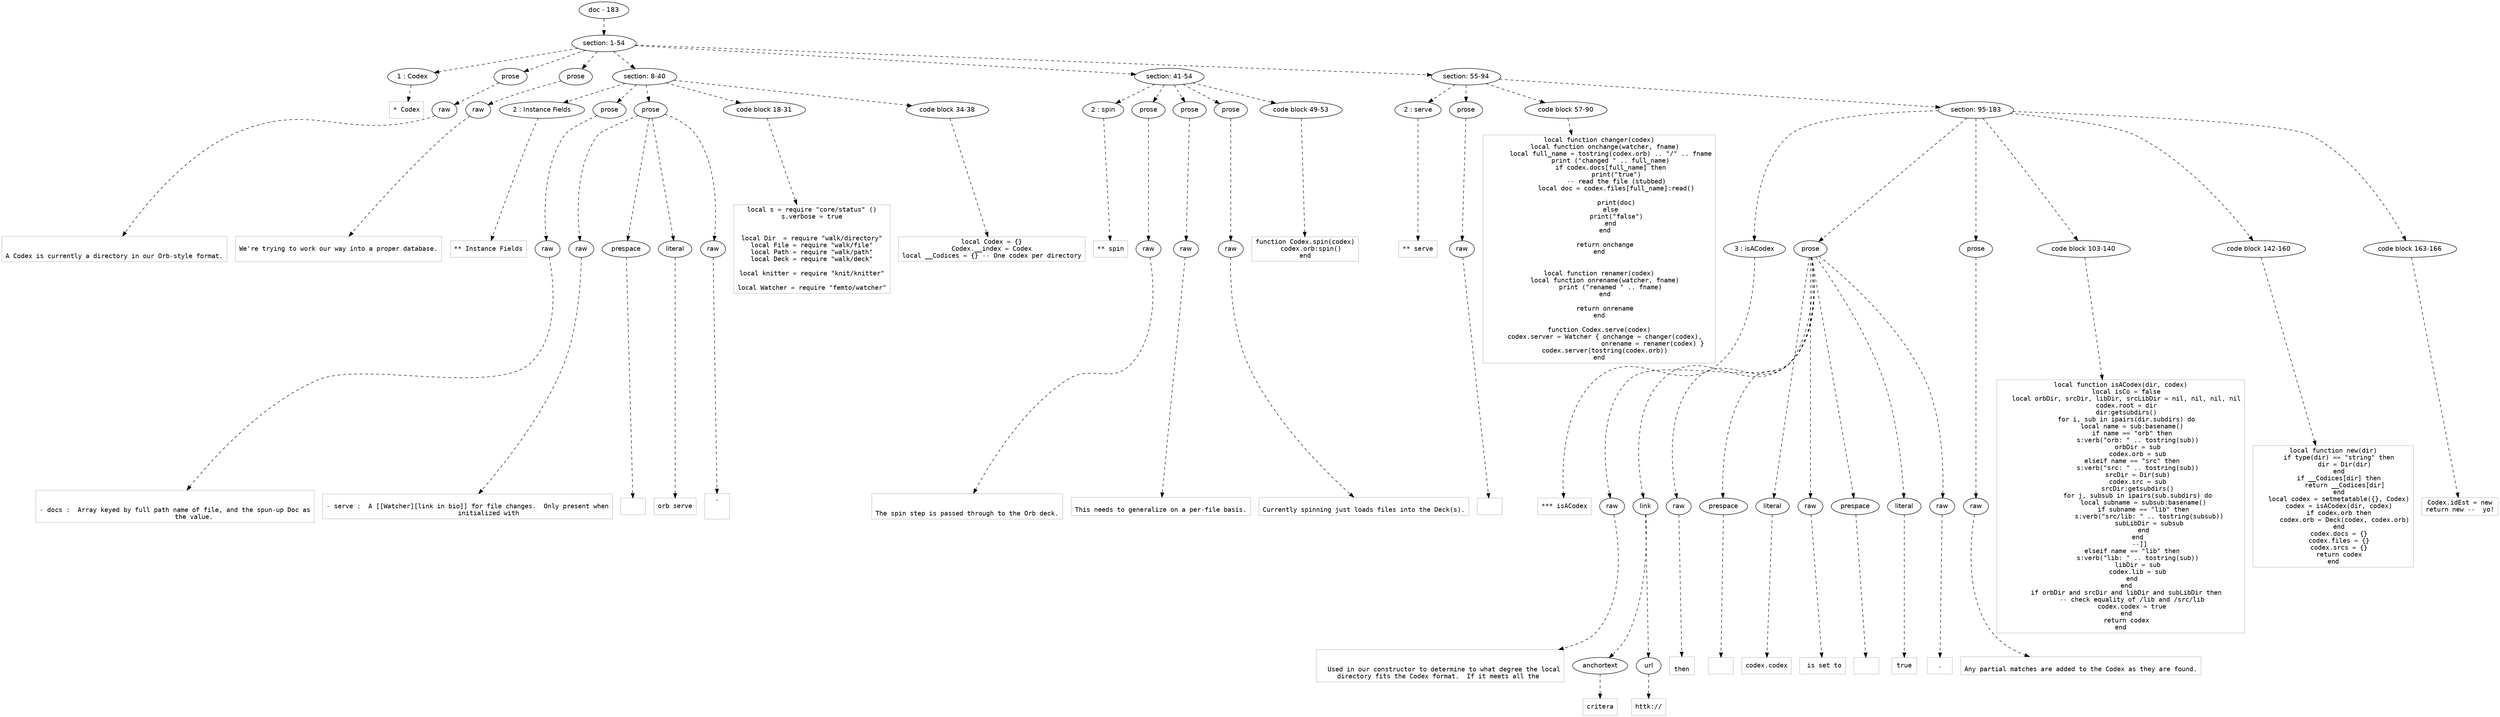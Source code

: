 digraph lpegNode {

node [fontname=Helvetica]
edge [style=dashed]

doc_0 [label="doc - 183"]


doc_0 -> { section_1}
{rank=same; section_1}

section_1 [label="section: 1-54"]


// END RANK doc_0

section_1 -> { header_2 prose_3 prose_4 section_5 section_6 section_7}
{rank=same; header_2 prose_3 prose_4 section_5 section_6 section_7}

header_2 [label="1 : Codex"]

prose_3 [label="prose"]

prose_4 [label="prose"]

section_5 [label="section: 8-40"]

section_6 [label="section: 41-54"]

section_7 [label="section: 55-94"]


// END RANK section_1

header_2 -> leaf_8
leaf_8  [color=Gray,shape=rectangle,fontname=Inconsolata,label="* Codex"]
// END RANK header_2

prose_3 -> { raw_9}
{rank=same; raw_9}

raw_9 [label="raw"]


// END RANK prose_3

raw_9 -> leaf_10
leaf_10  [color=Gray,shape=rectangle,fontname=Inconsolata,label="

A Codex is currently a directory in our Orb-style format.
"]
// END RANK raw_9

prose_4 -> { raw_11}
{rank=same; raw_11}

raw_11 [label="raw"]


// END RANK prose_4

raw_11 -> leaf_12
leaf_12  [color=Gray,shape=rectangle,fontname=Inconsolata,label="
We're trying to work our way into a proper database.

"]
// END RANK raw_11

section_5 -> { header_13 prose_14 prose_15 codeblock_16 codeblock_17}
{rank=same; header_13 prose_14 prose_15 codeblock_16 codeblock_17}

header_13 [label="2 : Instance Fields"]

prose_14 [label="prose"]

prose_15 [label="prose"]

codeblock_16 [label="code block 18-31"]

codeblock_17 [label="code block 34-38"]


// END RANK section_5

header_13 -> leaf_18
leaf_18  [color=Gray,shape=rectangle,fontname=Inconsolata,label="** Instance Fields"]
// END RANK header_13

prose_14 -> { raw_19}
{rank=same; raw_19}

raw_19 [label="raw"]


// END RANK prose_14

raw_19 -> leaf_20
leaf_20  [color=Gray,shape=rectangle,fontname=Inconsolata,label="

- docs :  Array keyed by full path name of file, and the spun-up Doc as
          the value.
"]
// END RANK raw_19

prose_15 -> { raw_21 prespace_22 literal_23 raw_24}
{rank=same; raw_21 prespace_22 literal_23 raw_24}

raw_21 [label="raw"]

prespace_22 [label="prespace"]

literal_23 [label="literal"]

raw_24 [label="raw"]


// END RANK prose_15

raw_21 -> leaf_25
leaf_25  [color=Gray,shape=rectangle,fontname=Inconsolata,label="
- serve :  A [[Watcher][link in bio]] for file changes.  Only present when
           initialized with"]
// END RANK raw_21

prespace_22 -> leaf_26
leaf_26  [color=Gray,shape=rectangle,fontname=Inconsolata,label=" "]
// END RANK prespace_22

literal_23 -> leaf_27
leaf_27  [color=Gray,shape=rectangle,fontname=Inconsolata,label="orb serve"]
// END RANK literal_23

raw_24 -> leaf_28
leaf_28  [color=Gray,shape=rectangle,fontname=Inconsolata,label=".


"]
// END RANK raw_24

codeblock_16 -> leaf_29
leaf_29  [color=Gray,shape=rectangle,fontname=Inconsolata,label="local s = require \"core/status\" ()
s.verbose = true


local Dir  = require \"walk/directory\"
local File = require \"walk/file\"
local Path = require \"walk/path\"
local Deck = require \"walk/deck\"

local knitter = require \"knit/knitter\"

local Watcher = require \"femto/watcher\""]
// END RANK codeblock_16

codeblock_17 -> leaf_30
leaf_30  [color=Gray,shape=rectangle,fontname=Inconsolata,label="local Codex = {}
Codex.__index = Codex
local __Codices = {} -- One codex per directory"]
// END RANK codeblock_17

section_6 -> { header_31 prose_32 prose_33 prose_34 codeblock_35}
{rank=same; header_31 prose_32 prose_33 prose_34 codeblock_35}

header_31 [label="2 : spin"]

prose_32 [label="prose"]

prose_33 [label="prose"]

prose_34 [label="prose"]

codeblock_35 [label="code block 49-53"]


// END RANK section_6

header_31 -> leaf_36
leaf_36  [color=Gray,shape=rectangle,fontname=Inconsolata,label="** spin"]
// END RANK header_31

prose_32 -> { raw_37}
{rank=same; raw_37}

raw_37 [label="raw"]


// END RANK prose_32

raw_37 -> leaf_38
leaf_38  [color=Gray,shape=rectangle,fontname=Inconsolata,label="

The spin step is passed through to the Orb deck.
"]
// END RANK raw_37

prose_33 -> { raw_39}
{rank=same; raw_39}

raw_39 [label="raw"]


// END RANK prose_33

raw_39 -> leaf_40
leaf_40  [color=Gray,shape=rectangle,fontname=Inconsolata,label="
This needs to generalize on a per-file basis.
"]
// END RANK raw_39

prose_34 -> { raw_41}
{rank=same; raw_41}

raw_41 [label="raw"]


// END RANK prose_34

raw_41 -> leaf_42
leaf_42  [color=Gray,shape=rectangle,fontname=Inconsolata,label="
Currently spinning just loads files into the Deck(s).
"]
// END RANK raw_41

codeblock_35 -> leaf_43
leaf_43  [color=Gray,shape=rectangle,fontname=Inconsolata,label="function Codex.spin(codex)
   codex.orb:spin()
end"]
// END RANK codeblock_35

section_7 -> { header_44 prose_45 codeblock_46 section_47}
{rank=same; header_44 prose_45 codeblock_46 section_47}

header_44 [label="2 : serve"]

prose_45 [label="prose"]

codeblock_46 [label="code block 57-90"]

section_47 [label="section: 95-183"]


// END RANK section_7

header_44 -> leaf_48
leaf_48  [color=Gray,shape=rectangle,fontname=Inconsolata,label="** serve"]
// END RANK header_44

prose_45 -> { raw_49}
{rank=same; raw_49}

raw_49 [label="raw"]


// END RANK prose_45

raw_49 -> leaf_50
leaf_50  [color=Gray,shape=rectangle,fontname=Inconsolata,label="
"]
// END RANK raw_49

codeblock_46 -> leaf_51
leaf_51  [color=Gray,shape=rectangle,fontname=Inconsolata,label="local function changer(codex)
   local function onchange(watcher, fname)
      local full_name = tostring(codex.orb) .. \"/\" .. fname
      print (\"changed \" .. full_name)
      if codex.docs[full_name] then
         print(\"true\")
         -- read the file (stubbed)
         local doc = codex.files[full_name]:read()

         print(doc)
      else
         print(\"false\")
      end
   end

   return onchange
end


local function renamer(codex)
   local function onrename(watcher, fname)
      print (\"renamed \" .. fname)
   end

   return onrename
end

function Codex.serve(codex)
   codex.server = Watcher { onchange = changer(codex),
                            onrename = renamer(codex) }
   codex.server(tostring(codex.orb))
end"]
// END RANK codeblock_46

section_47 -> { header_52 prose_53 prose_54 codeblock_55 codeblock_56 codeblock_57}
{rank=same; header_52 prose_53 prose_54 codeblock_55 codeblock_56 codeblock_57}

header_52 [label="3 : isACodex"]

prose_53 [label="prose"]

prose_54 [label="prose"]

codeblock_55 [label="code block 103-140"]

codeblock_56 [label="code block 142-160"]

codeblock_57 [label="code block 163-166"]


// END RANK section_47

header_52 -> leaf_58
leaf_58  [color=Gray,shape=rectangle,fontname=Inconsolata,label="*** isACodex"]
// END RANK header_52

prose_53 -> { raw_59 link_60 raw_61 prespace_62 literal_63 raw_64 prespace_65 literal_66 raw_67}
{rank=same; raw_59 link_60 raw_61 prespace_62 literal_63 raw_64 prespace_65 literal_66 raw_67}

raw_59 [label="raw"]

link_60 [label="link"]

raw_61 [label="raw"]

prespace_62 [label="prespace"]

literal_63 [label="literal"]

raw_64 [label="raw"]

prespace_65 [label="prespace"]

literal_66 [label="literal"]

raw_67 [label="raw"]


// END RANK prose_53

raw_59 -> leaf_68
leaf_68  [color=Gray,shape=rectangle,fontname=Inconsolata,label="

  Used in our constructor to determine to what degree the local
directory fits the Codex format.  If it meets all the "]
// END RANK raw_59

link_60 -> { anchortext_69 url_70}
{rank=same; anchortext_69 url_70}

anchortext_69 [label="anchortext"]

url_70 [label="url"]


// END RANK link_60

anchortext_69 -> leaf_71
leaf_71  [color=Gray,shape=rectangle,fontname=Inconsolata,label="critera"]
// END RANK anchortext_69

url_70 -> leaf_72
leaf_72  [color=Gray,shape=rectangle,fontname=Inconsolata,label="httk://"]
// END RANK url_70

raw_61 -> leaf_73
leaf_73  [color=Gray,shape=rectangle,fontname=Inconsolata,label="
then"]
// END RANK raw_61

prespace_62 -> leaf_74
leaf_74  [color=Gray,shape=rectangle,fontname=Inconsolata,label=" "]
// END RANK prespace_62

literal_63 -> leaf_75
leaf_75  [color=Gray,shape=rectangle,fontname=Inconsolata,label="codex.codex"]
// END RANK literal_63

raw_64 -> leaf_76
leaf_76  [color=Gray,shape=rectangle,fontname=Inconsolata,label=" is set to"]
// END RANK raw_64

prespace_65 -> leaf_77
leaf_77  [color=Gray,shape=rectangle,fontname=Inconsolata,label=" "]
// END RANK prespace_65

literal_66 -> leaf_78
leaf_78  [color=Gray,shape=rectangle,fontname=Inconsolata,label="true"]
// END RANK literal_66

raw_67 -> leaf_79
leaf_79  [color=Gray,shape=rectangle,fontname=Inconsolata,label=".
"]
// END RANK raw_67

prose_54 -> { raw_80}
{rank=same; raw_80}

raw_80 [label="raw"]


// END RANK prose_54

raw_80 -> leaf_81
leaf_81  [color=Gray,shape=rectangle,fontname=Inconsolata,label="
Any partial matches are added to the Codex as they are found.
"]
// END RANK raw_80

codeblock_55 -> leaf_82
leaf_82  [color=Gray,shape=rectangle,fontname=Inconsolata,label="local function isACodex(dir, codex)
   local isCo = false
   local orbDir, srcDir, libDir, srcLibDir = nil, nil, nil, nil
   codex.root = dir
   dir:getsubdirs()
   for i, sub in ipairs(dir.subdirs) do
      local name = sub:basename()
      if name == \"orb\" then
         s:verb(\"orb: \" .. tostring(sub))
         orbDir = sub
         codex.orb = sub
      elseif name == \"src\" then
         s:verb(\"src: \" .. tostring(sub))
         srcDir = Dir(sub)
         codex.src = sub
         srcDir:getsubdirs()
         for j, subsub in ipairs(sub.subdirs) do
            local subname = subsub:basename()
            if subname == \"lib\" then
               s:verb(\"src/lib: \" .. tostring(subsub))
               subLibDir = subsub
            end
         end
          --]]
      elseif name == \"lib\" then
         s:verb(\"lib: \" .. tostring(sub))
         libDir = sub
         codex.lib = sub
      end
   end
   if orbDir and srcDir and libDir and subLibDir then
      -- check equality of /lib and /src/lib
      codex.codex = true
   end
   return codex
end"]
// END RANK codeblock_55

codeblock_56 -> leaf_83
leaf_83  [color=Gray,shape=rectangle,fontname=Inconsolata,label="local function new(dir)
   if type(dir) == \"string\" then
      dir = Dir(dir)
   end
   if __Codices[dir] then
      return __Codices[dir]
   end
   local codex = setmetatable({}, Codex)
   codex = isACodex(dir, codex)
   if codex.orb then
      codex.orb = Deck(codex, codex.orb)
   end
   codex.docs = {}
   codex.files = {}
   codex.srcs = {}
   return codex
end"]
// END RANK codeblock_56

codeblock_57 -> leaf_84
leaf_84  [color=Gray,shape=rectangle,fontname=Inconsolata,label="Codex.idEst = new
return new --  yo!"]
// END RANK codeblock_57


}
